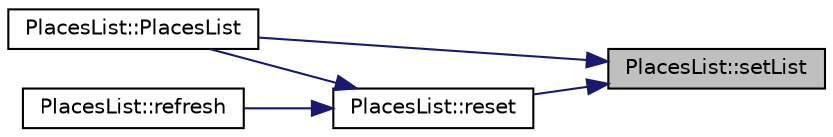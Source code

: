 digraph "PlacesList::setList"
{
 // INTERACTIVE_SVG=YES
 // LATEX_PDF_SIZE
  edge [fontname="Helvetica",fontsize="10",labelfontname="Helvetica",labelfontsize="10"];
  node [fontname="Helvetica",fontsize="10",shape=record];
  rankdir="RL";
  Node175 [label="PlacesList::setList",height=0.2,width=0.4,color="black", fillcolor="grey75", style="filled", fontcolor="black",tooltip=" "];
  Node175 -> Node176 [dir="back",color="midnightblue",fontsize="10",style="solid",fontname="Helvetica"];
  Node176 [label="PlacesList::PlacesList",height=0.2,width=0.4,color="black", fillcolor="white", style="filled",URL="$class_places_list.html#a6a5f61e12f9c72591c6d333d97f93488",tooltip=" "];
  Node175 -> Node177 [dir="back",color="midnightblue",fontsize="10",style="solid",fontname="Helvetica"];
  Node177 [label="PlacesList::reset",height=0.2,width=0.4,color="black", fillcolor="white", style="filled",URL="$class_places_list.html#ab5382f7dc4b06d050f8a932921625b73",tooltip=" "];
  Node177 -> Node176 [dir="back",color="midnightblue",fontsize="10",style="solid",fontname="Helvetica"];
  Node177 -> Node178 [dir="back",color="midnightblue",fontsize="10",style="solid",fontname="Helvetica"];
  Node178 [label="PlacesList::refresh",height=0.2,width=0.4,color="black", fillcolor="white", style="filled",URL="$class_places_list.html#adbf2759aafc3cf0e3169975238419f09",tooltip=" "];
}
